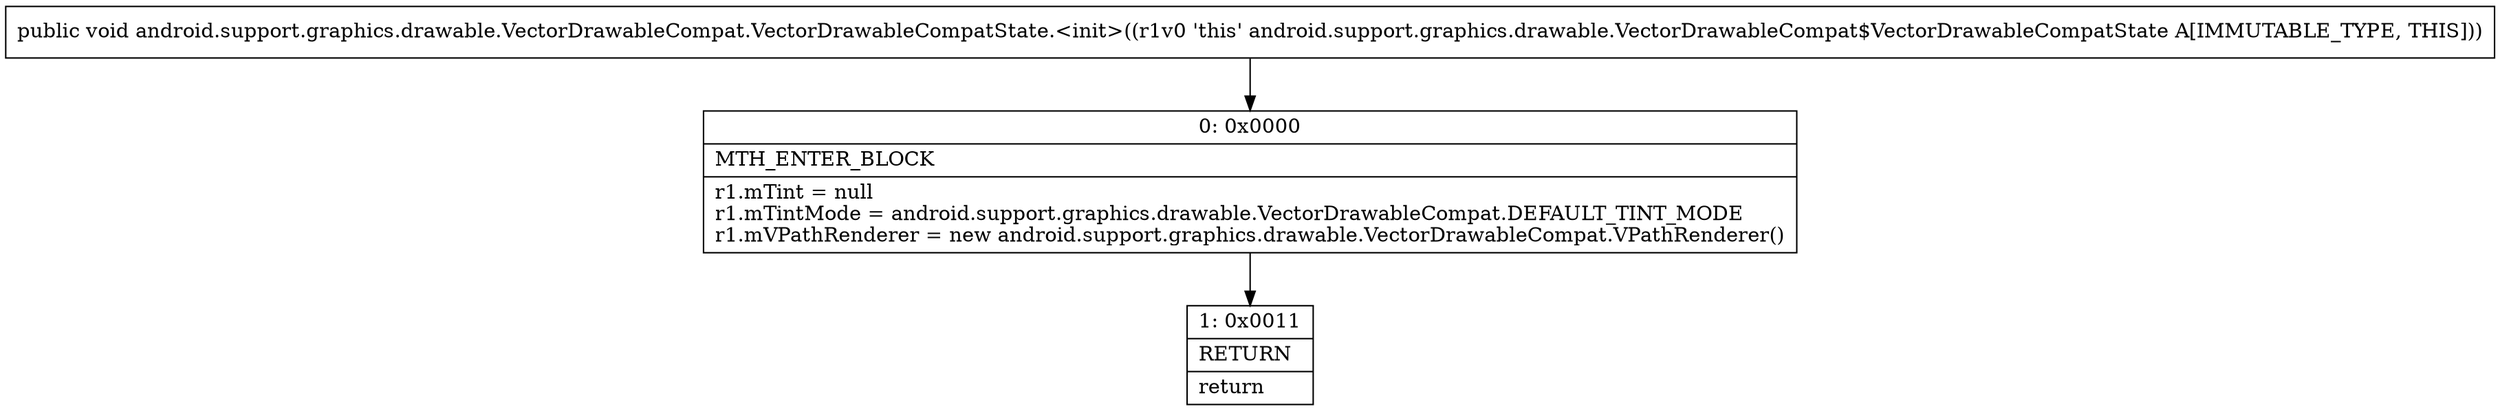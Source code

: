 digraph "CFG forandroid.support.graphics.drawable.VectorDrawableCompat.VectorDrawableCompatState.\<init\>()V" {
Node_0 [shape=record,label="{0\:\ 0x0000|MTH_ENTER_BLOCK\l|r1.mTint = null\lr1.mTintMode = android.support.graphics.drawable.VectorDrawableCompat.DEFAULT_TINT_MODE\lr1.mVPathRenderer = new android.support.graphics.drawable.VectorDrawableCompat.VPathRenderer()\l}"];
Node_1 [shape=record,label="{1\:\ 0x0011|RETURN\l|return\l}"];
MethodNode[shape=record,label="{public void android.support.graphics.drawable.VectorDrawableCompat.VectorDrawableCompatState.\<init\>((r1v0 'this' android.support.graphics.drawable.VectorDrawableCompat$VectorDrawableCompatState A[IMMUTABLE_TYPE, THIS])) }"];
MethodNode -> Node_0;
Node_0 -> Node_1;
}

